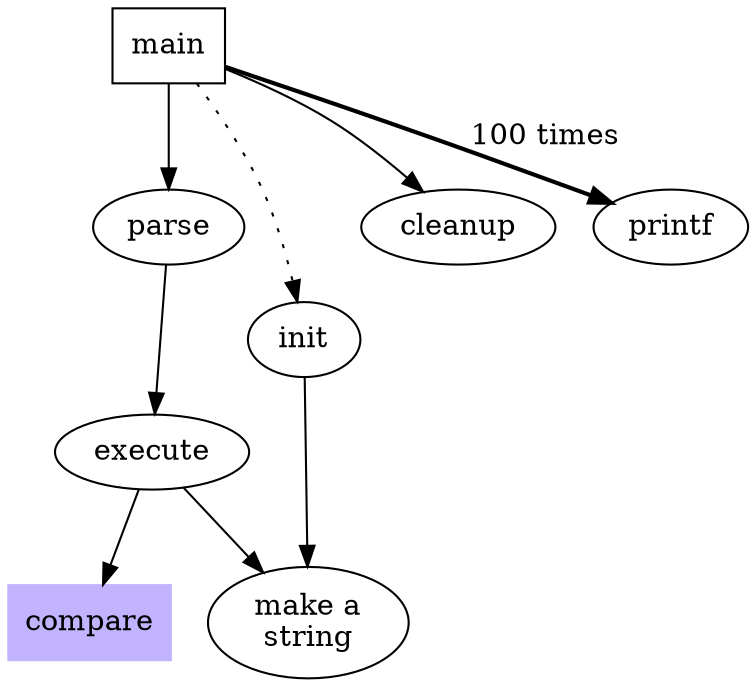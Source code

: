 digraph G {
   main [shape=box]; /* this is a comment */
   main -> parse [weight=8];
   parse -> execute;
   main -> init [style=dotted];
   main -> cleanup;
   execute -> make_string;
   init -> make_string;
   main -> printf [style=bold,label="100 times"];
   make_string [label="make a\nstring"];
   node [shape=box,style=filled,color=".7 .3 1.0"];
   execute -> compare;
}